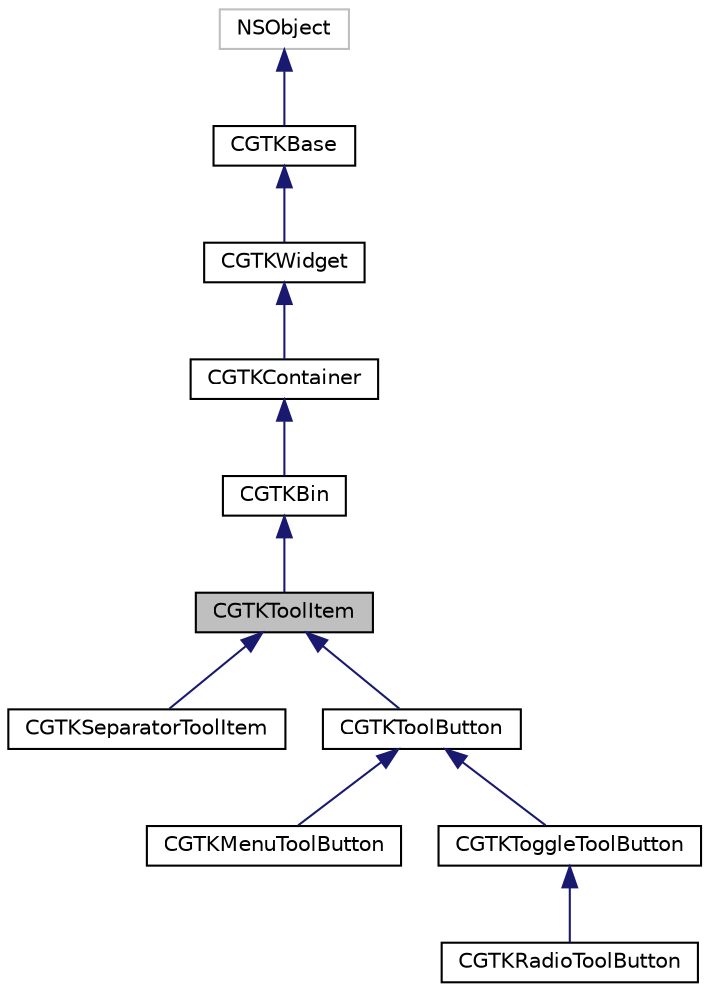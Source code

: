 digraph "CGTKToolItem"
{
  edge [fontname="Helvetica",fontsize="10",labelfontname="Helvetica",labelfontsize="10"];
  node [fontname="Helvetica",fontsize="10",shape=record];
  Node0 [label="CGTKToolItem",height=0.2,width=0.4,color="black", fillcolor="grey75", style="filled", fontcolor="black"];
  Node1 -> Node0 [dir="back",color="midnightblue",fontsize="10",style="solid",fontname="Helvetica"];
  Node1 [label="CGTKBin",height=0.2,width=0.4,color="black", fillcolor="white", style="filled",URL="$interface_c_g_t_k_bin.html"];
  Node2 -> Node1 [dir="back",color="midnightblue",fontsize="10",style="solid",fontname="Helvetica"];
  Node2 [label="CGTKContainer",height=0.2,width=0.4,color="black", fillcolor="white", style="filled",URL="$interface_c_g_t_k_container.html"];
  Node3 -> Node2 [dir="back",color="midnightblue",fontsize="10",style="solid",fontname="Helvetica"];
  Node3 [label="CGTKWidget",height=0.2,width=0.4,color="black", fillcolor="white", style="filled",URL="$interface_c_g_t_k_widget.html"];
  Node4 -> Node3 [dir="back",color="midnightblue",fontsize="10",style="solid",fontname="Helvetica"];
  Node4 [label="CGTKBase",height=0.2,width=0.4,color="black", fillcolor="white", style="filled",URL="$interface_c_g_t_k_base.html"];
  Node5 -> Node4 [dir="back",color="midnightblue",fontsize="10",style="solid",fontname="Helvetica"];
  Node5 [label="NSObject",height=0.2,width=0.4,color="grey75", fillcolor="white", style="filled"];
  Node0 -> Node6 [dir="back",color="midnightblue",fontsize="10",style="solid",fontname="Helvetica"];
  Node6 [label="CGTKSeparatorToolItem",height=0.2,width=0.4,color="black", fillcolor="white", style="filled",URL="$interface_c_g_t_k_separator_tool_item.html"];
  Node0 -> Node7 [dir="back",color="midnightblue",fontsize="10",style="solid",fontname="Helvetica"];
  Node7 [label="CGTKToolButton",height=0.2,width=0.4,color="black", fillcolor="white", style="filled",URL="$interface_c_g_t_k_tool_button.html"];
  Node7 -> Node8 [dir="back",color="midnightblue",fontsize="10",style="solid",fontname="Helvetica"];
  Node8 [label="CGTKMenuToolButton",height=0.2,width=0.4,color="black", fillcolor="white", style="filled",URL="$interface_c_g_t_k_menu_tool_button.html"];
  Node7 -> Node9 [dir="back",color="midnightblue",fontsize="10",style="solid",fontname="Helvetica"];
  Node9 [label="CGTKToggleToolButton",height=0.2,width=0.4,color="black", fillcolor="white", style="filled",URL="$interface_c_g_t_k_toggle_tool_button.html"];
  Node9 -> Node10 [dir="back",color="midnightblue",fontsize="10",style="solid",fontname="Helvetica"];
  Node10 [label="CGTKRadioToolButton",height=0.2,width=0.4,color="black", fillcolor="white", style="filled",URL="$interface_c_g_t_k_radio_tool_button.html"];
}
